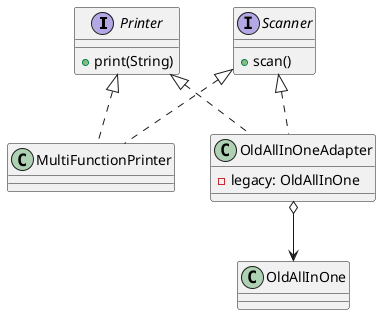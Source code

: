 @startuml
interface Printer {
+print(String)
}
interface Scanner {
+scan()
}
class MultiFunctionPrinter
class OldAllInOne
class OldAllInOneAdapter {
-legacy: OldAllInOne
}
Printer <|.. MultiFunctionPrinter
Scanner <|.. MultiFunctionPrinter
Printer <|.. OldAllInOneAdapter
Scanner <|.. OldAllInOneAdapter
OldAllInOneAdapter o--> OldAllInOne
@enduml